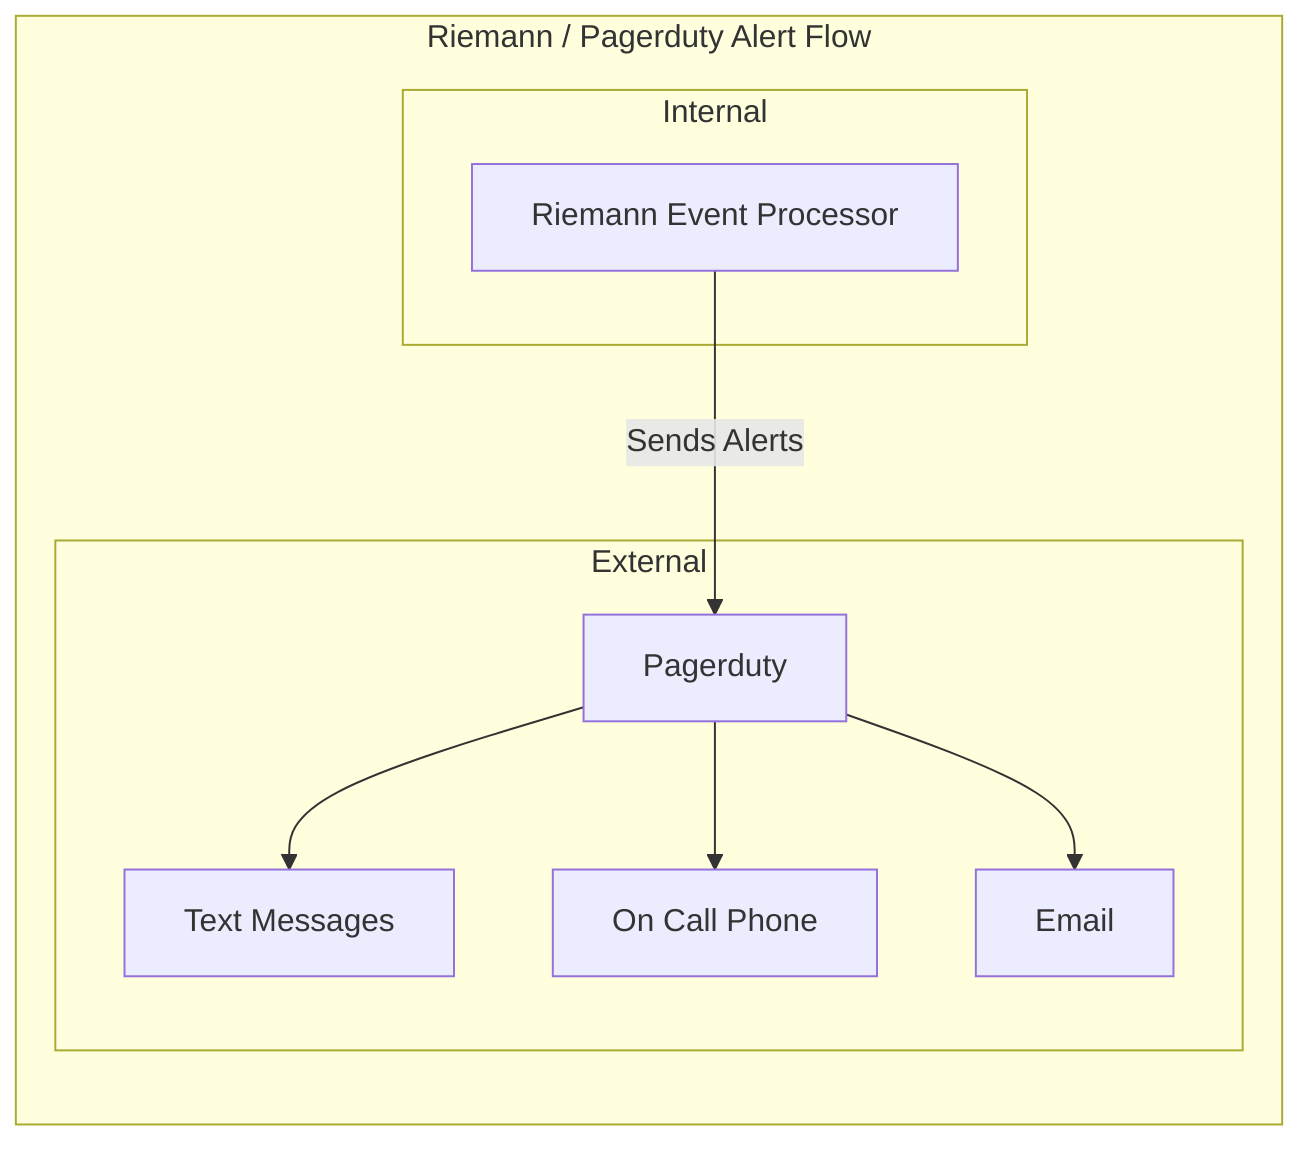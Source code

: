%% title: Riemann
%% description: Riemann analyzes system events and metrics, triggering alarms based on critieria set by Cloud Gov Operations
graph LR
  subgraph Riemann / Pagerduty Alert Flow
    subgraph Internal
      riemann4["Riemann Event Processor"]
    end
    subgraph External
      pagerduty5["Pagerduty"]
      sms5["Text Messages"]
      email5["Email"]
      phone5["On Call Phone"]
    end

    riemann4--Sends Alerts-->pagerduty5
    pagerduty5-->sms5
    pagerduty5-->phone5
    pagerduty5-->email5
  end